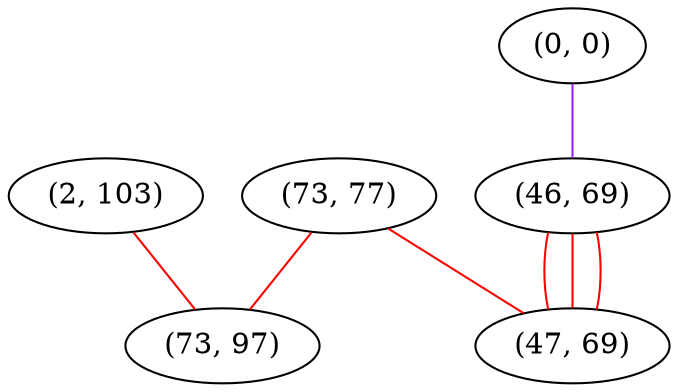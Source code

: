 graph "" {
"(2, 103)";
"(73, 77)";
"(0, 0)";
"(73, 97)";
"(46, 69)";
"(47, 69)";
"(2, 103)" -- "(73, 97)"  [color=red, key=0, weight=1];
"(73, 77)" -- "(47, 69)"  [color=red, key=0, weight=1];
"(73, 77)" -- "(73, 97)"  [color=red, key=0, weight=1];
"(0, 0)" -- "(46, 69)"  [color=purple, key=0, weight=4];
"(46, 69)" -- "(47, 69)"  [color=red, key=0, weight=1];
"(46, 69)" -- "(47, 69)"  [color=red, key=1, weight=1];
"(46, 69)" -- "(47, 69)"  [color=red, key=2, weight=1];
}
